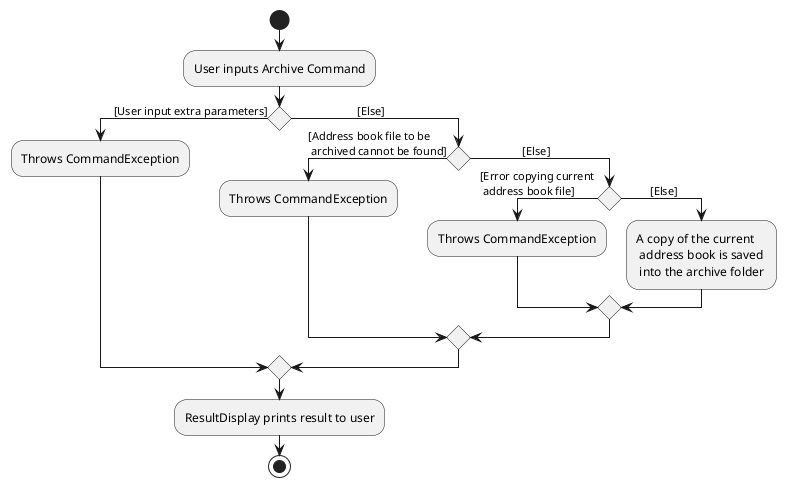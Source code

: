 @startuml
'https://plantuml.com/activity-diagram-beta

start

:User inputs Archive Command;

If () then ([User input extra parameters])
    :Throws CommandException;

    else (                       [Else])

    if () then ([Address book file to be \n archived cannot be found])
    :Throws CommandException;

    else (                  [Else])

    If () then ([Error copying current \n address book file])
    :Throws CommandException;

    else (          [Else])
        :A copy of the current \n address book is saved \n into the archive folder;
        endif
    endif
    endif
    :ResultDisplay prints result to user;
stop

@enduml
